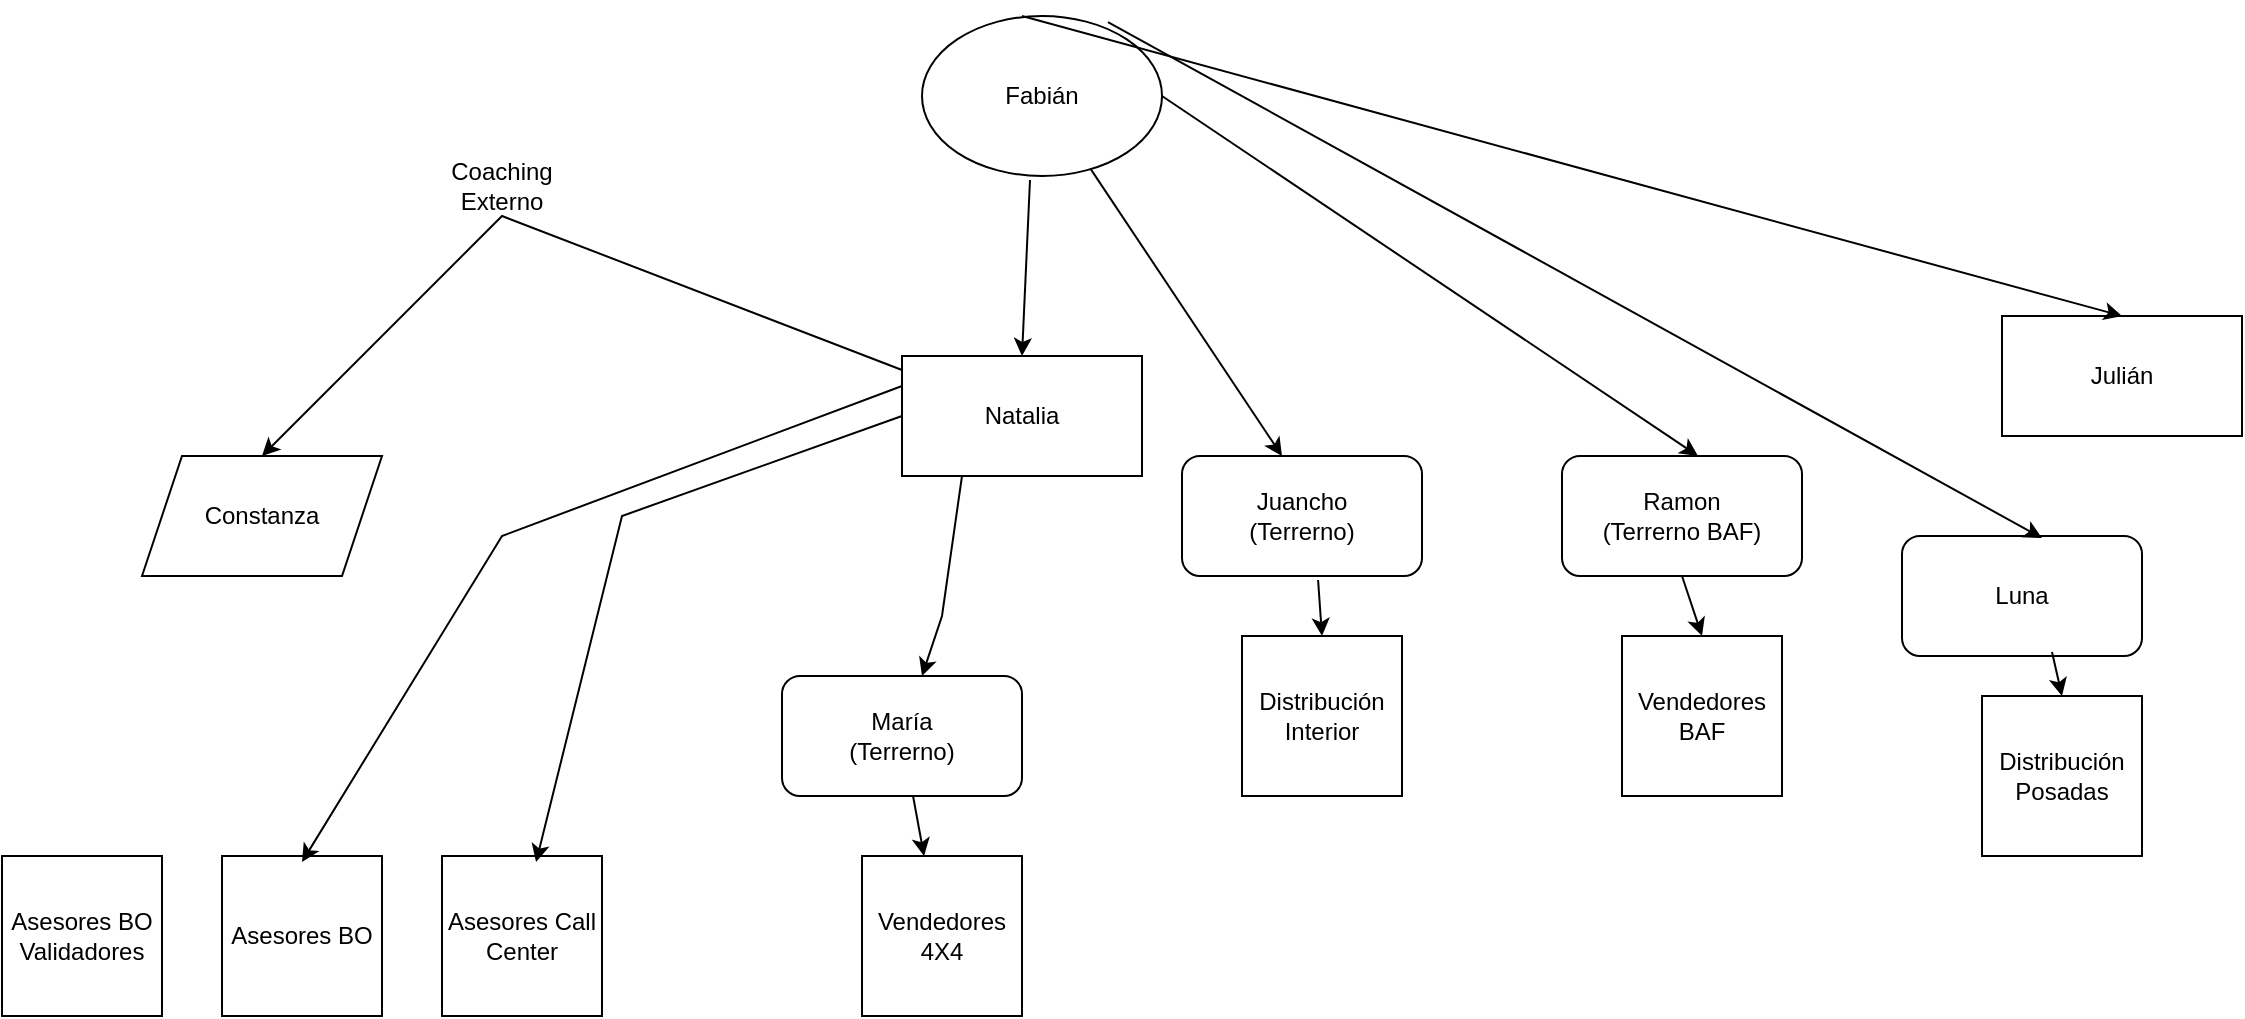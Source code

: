 <mxfile version="24.7.7">
  <diagram name="Página-1" id="y8FsmgQ5lBpO_BRQqTZF">
    <mxGraphModel dx="2084" dy="1860" grid="1" gridSize="10" guides="1" tooltips="1" connect="1" arrows="1" fold="1" page="1" pageScale="1" pageWidth="827" pageHeight="1169" math="0" shadow="0">
      <root>
        <mxCell id="0" />
        <mxCell id="1" parent="0" />
        <mxCell id="r2CR3xi1dDhj-P9-eTeV-1" value="Natalia" style="rounded=0;whiteSpace=wrap;html=1;" vertex="1" parent="1">
          <mxGeometry x="140" y="30" width="120" height="60" as="geometry" />
        </mxCell>
        <mxCell id="r2CR3xi1dDhj-P9-eTeV-2" value="Vendedores 4X4" style="whiteSpace=wrap;html=1;aspect=fixed;" vertex="1" parent="1">
          <mxGeometry x="120" y="280" width="80" height="80" as="geometry" />
        </mxCell>
        <mxCell id="r2CR3xi1dDhj-P9-eTeV-3" value="Juancho&lt;div&gt;(Terrerno)&lt;br&gt;&lt;/div&gt;" style="rounded=1;whiteSpace=wrap;html=1;" vertex="1" parent="1">
          <mxGeometry x="280" y="80" width="120" height="60" as="geometry" />
        </mxCell>
        <mxCell id="r2CR3xi1dDhj-P9-eTeV-4" value="Ramon&lt;div&gt;(Terrerno BAF)&lt;br&gt;&lt;/div&gt;" style="rounded=1;whiteSpace=wrap;html=1;" vertex="1" parent="1">
          <mxGeometry x="470" y="80" width="120" height="60" as="geometry" />
        </mxCell>
        <mxCell id="r2CR3xi1dDhj-P9-eTeV-5" value="Vendedores BAF" style="whiteSpace=wrap;html=1;aspect=fixed;" vertex="1" parent="1">
          <mxGeometry x="500" y="170" width="80" height="80" as="geometry" />
        </mxCell>
        <mxCell id="r2CR3xi1dDhj-P9-eTeV-6" value="Distribución Interior" style="whiteSpace=wrap;html=1;aspect=fixed;" vertex="1" parent="1">
          <mxGeometry x="310" y="170" width="80" height="80" as="geometry" />
        </mxCell>
        <mxCell id="r2CR3xi1dDhj-P9-eTeV-7" value="Luna" style="rounded=1;whiteSpace=wrap;html=1;" vertex="1" parent="1">
          <mxGeometry x="640" y="120" width="120" height="60" as="geometry" />
        </mxCell>
        <mxCell id="r2CR3xi1dDhj-P9-eTeV-8" value="Distribución Posadas" style="whiteSpace=wrap;html=1;aspect=fixed;" vertex="1" parent="1">
          <mxGeometry x="680" y="200" width="80" height="80" as="geometry" />
        </mxCell>
        <mxCell id="r2CR3xi1dDhj-P9-eTeV-9" value="María&lt;div&gt;(Terrerno)&lt;/div&gt;" style="rounded=1;whiteSpace=wrap;html=1;" vertex="1" parent="1">
          <mxGeometry x="80" y="190" width="120" height="60" as="geometry" />
        </mxCell>
        <mxCell id="r2CR3xi1dDhj-P9-eTeV-10" value="Asesores Call Center" style="whiteSpace=wrap;html=1;aspect=fixed;" vertex="1" parent="1">
          <mxGeometry x="-90" y="280" width="80" height="80" as="geometry" />
        </mxCell>
        <mxCell id="r2CR3xi1dDhj-P9-eTeV-11" value="Asesores BO&lt;div&gt;Validadores&lt;/div&gt;" style="whiteSpace=wrap;html=1;aspect=fixed;" vertex="1" parent="1">
          <mxGeometry x="-310" y="280" width="80" height="80" as="geometry" />
        </mxCell>
        <mxCell id="r2CR3xi1dDhj-P9-eTeV-12" value="Asesores BO" style="whiteSpace=wrap;html=1;aspect=fixed;" vertex="1" parent="1">
          <mxGeometry x="-200" y="280" width="80" height="80" as="geometry" />
        </mxCell>
        <mxCell id="r2CR3xi1dDhj-P9-eTeV-15" value="" style="endArrow=classic;html=1;rounded=0;entryX=0.588;entryY=0.038;entryDx=0;entryDy=0;entryPerimeter=0;exitX=0;exitY=0.5;exitDx=0;exitDy=0;" edge="1" parent="1" source="r2CR3xi1dDhj-P9-eTeV-1" target="r2CR3xi1dDhj-P9-eTeV-10">
          <mxGeometry width="50" height="50" relative="1" as="geometry">
            <mxPoint x="-10" y="120" as="sourcePoint" />
            <mxPoint x="40" y="70" as="targetPoint" />
            <Array as="points">
              <mxPoint y="110" />
            </Array>
          </mxGeometry>
        </mxCell>
        <mxCell id="r2CR3xi1dDhj-P9-eTeV-16" value="" style="endArrow=classic;html=1;rounded=0;entryX=0.588;entryY=0.038;entryDx=0;entryDy=0;entryPerimeter=0;exitX=0;exitY=0.25;exitDx=0;exitDy=0;" edge="1" parent="1" source="r2CR3xi1dDhj-P9-eTeV-1">
          <mxGeometry width="50" height="50" relative="1" as="geometry">
            <mxPoint x="23" y="60" as="sourcePoint" />
            <mxPoint x="-160" y="283" as="targetPoint" />
            <Array as="points">
              <mxPoint x="-60" y="120" />
            </Array>
          </mxGeometry>
        </mxCell>
        <mxCell id="r2CR3xi1dDhj-P9-eTeV-17" value="" style="endArrow=classic;html=1;rounded=0;exitX=0.25;exitY=1;exitDx=0;exitDy=0;" edge="1" parent="1" source="r2CR3xi1dDhj-P9-eTeV-1" target="r2CR3xi1dDhj-P9-eTeV-9">
          <mxGeometry width="50" height="50" relative="1" as="geometry">
            <mxPoint x="370" y="90" as="sourcePoint" />
            <mxPoint x="70" y="328" as="targetPoint" />
            <Array as="points">
              <mxPoint x="160" y="160" />
            </Array>
          </mxGeometry>
        </mxCell>
        <mxCell id="r2CR3xi1dDhj-P9-eTeV-21" value="" style="endArrow=classic;html=1;rounded=0;entryX=0.388;entryY=0;entryDx=0;entryDy=0;entryPerimeter=0;" edge="1" parent="1" source="r2CR3xi1dDhj-P9-eTeV-9" target="r2CR3xi1dDhj-P9-eTeV-2">
          <mxGeometry width="50" height="50" relative="1" as="geometry">
            <mxPoint x="90" y="280" as="sourcePoint" />
            <mxPoint x="140" y="230" as="targetPoint" />
          </mxGeometry>
        </mxCell>
        <mxCell id="r2CR3xi1dDhj-P9-eTeV-22" value="" style="endArrow=classic;html=1;rounded=0;entryX=0.5;entryY=0;entryDx=0;entryDy=0;exitX=0.567;exitY=1.033;exitDx=0;exitDy=0;exitPerimeter=0;" edge="1" parent="1" source="r2CR3xi1dDhj-P9-eTeV-3" target="r2CR3xi1dDhj-P9-eTeV-6">
          <mxGeometry width="50" height="50" relative="1" as="geometry">
            <mxPoint x="330" y="280" as="sourcePoint" />
            <mxPoint x="380" y="230" as="targetPoint" />
          </mxGeometry>
        </mxCell>
        <mxCell id="r2CR3xi1dDhj-P9-eTeV-23" value="" style="endArrow=classic;html=1;rounded=0;entryX=0.5;entryY=0;entryDx=0;entryDy=0;exitX=0.5;exitY=1;exitDx=0;exitDy=0;" edge="1" parent="1" source="r2CR3xi1dDhj-P9-eTeV-4" target="r2CR3xi1dDhj-P9-eTeV-5">
          <mxGeometry width="50" height="50" relative="1" as="geometry">
            <mxPoint x="358" y="152" as="sourcePoint" />
            <mxPoint x="360" y="180" as="targetPoint" />
            <Array as="points" />
          </mxGeometry>
        </mxCell>
        <mxCell id="r2CR3xi1dDhj-P9-eTeV-25" value="" style="endArrow=classic;html=1;rounded=0;entryX=0.5;entryY=0;entryDx=0;entryDy=0;exitX=0.625;exitY=0.967;exitDx=0;exitDy=0;exitPerimeter=0;" edge="1" parent="1" source="r2CR3xi1dDhj-P9-eTeV-7" target="r2CR3xi1dDhj-P9-eTeV-8">
          <mxGeometry width="50" height="50" relative="1" as="geometry">
            <mxPoint x="330" y="280" as="sourcePoint" />
            <mxPoint x="380" y="230" as="targetPoint" />
          </mxGeometry>
        </mxCell>
        <mxCell id="r2CR3xi1dDhj-P9-eTeV-26" value="Fabián" style="ellipse;whiteSpace=wrap;html=1;" vertex="1" parent="1">
          <mxGeometry x="150" y="-140" width="120" height="80" as="geometry" />
        </mxCell>
        <mxCell id="r2CR3xi1dDhj-P9-eTeV-27" value="" style="endArrow=classic;html=1;rounded=0;entryX=0.5;entryY=0;entryDx=0;entryDy=0;exitX=0.45;exitY=1.025;exitDx=0;exitDy=0;exitPerimeter=0;" edge="1" parent="1" source="r2CR3xi1dDhj-P9-eTeV-26" target="r2CR3xi1dDhj-P9-eTeV-1">
          <mxGeometry width="50" height="50" relative="1" as="geometry">
            <mxPoint x="330" y="80" as="sourcePoint" />
            <mxPoint x="380" y="30" as="targetPoint" />
          </mxGeometry>
        </mxCell>
        <mxCell id="r2CR3xi1dDhj-P9-eTeV-28" value="" style="endArrow=classic;html=1;rounded=0;entryX=0.5;entryY=0;entryDx=0;entryDy=0;" edge="1" parent="1" source="r2CR3xi1dDhj-P9-eTeV-26">
          <mxGeometry width="50" height="50" relative="1" as="geometry">
            <mxPoint x="334" y="-8" as="sourcePoint" />
            <mxPoint x="330" y="80" as="targetPoint" />
          </mxGeometry>
        </mxCell>
        <mxCell id="r2CR3xi1dDhj-P9-eTeV-29" value="" style="endArrow=classic;html=1;rounded=0;entryX=0.5;entryY=0;entryDx=0;entryDy=0;exitX=1;exitY=0.5;exitDx=0;exitDy=0;" edge="1" parent="1" source="r2CR3xi1dDhj-P9-eTeV-26">
          <mxGeometry width="50" height="50" relative="1" as="geometry">
            <mxPoint x="260" y="-110" as="sourcePoint" />
            <mxPoint x="538" y="80" as="targetPoint" />
          </mxGeometry>
        </mxCell>
        <mxCell id="r2CR3xi1dDhj-P9-eTeV-30" value="" style="endArrow=classic;html=1;rounded=0;entryX=0.583;entryY=0.017;entryDx=0;entryDy=0;entryPerimeter=0;exitX=0.775;exitY=0.038;exitDx=0;exitDy=0;exitPerimeter=0;" edge="1" parent="1" source="r2CR3xi1dDhj-P9-eTeV-26" target="r2CR3xi1dDhj-P9-eTeV-7">
          <mxGeometry width="50" height="50" relative="1" as="geometry">
            <mxPoint x="330" y="80" as="sourcePoint" />
            <mxPoint x="380" y="30" as="targetPoint" />
          </mxGeometry>
        </mxCell>
        <mxCell id="r2CR3xi1dDhj-P9-eTeV-31" value="" style="endArrow=classic;html=1;rounded=0;entryX=0.5;entryY=0;entryDx=0;entryDy=0;exitX=0;exitY=0.117;exitDx=0;exitDy=0;exitPerimeter=0;" edge="1" parent="1" source="r2CR3xi1dDhj-P9-eTeV-1">
          <mxGeometry relative="1" as="geometry">
            <mxPoint x="-70" y="50" as="sourcePoint" />
            <mxPoint x="-180" y="80.0" as="targetPoint" />
            <Array as="points">
              <mxPoint x="-60" y="-40" />
            </Array>
          </mxGeometry>
        </mxCell>
        <mxCell id="r2CR3xi1dDhj-P9-eTeV-33" value="Coaching Externo" style="text;html=1;align=center;verticalAlign=middle;whiteSpace=wrap;rounded=0;" vertex="1" parent="1">
          <mxGeometry x="-90" y="-70" width="60" height="30" as="geometry" />
        </mxCell>
        <mxCell id="r2CR3xi1dDhj-P9-eTeV-34" value="Constanza" style="shape=parallelogram;perimeter=parallelogramPerimeter;whiteSpace=wrap;html=1;fixedSize=1;" vertex="1" parent="1">
          <mxGeometry x="-240" y="80" width="120" height="60" as="geometry" />
        </mxCell>
        <mxCell id="r2CR3xi1dDhj-P9-eTeV-35" value="Julián" style="rounded=0;whiteSpace=wrap;html=1;" vertex="1" parent="1">
          <mxGeometry x="690" y="10" width="120" height="60" as="geometry" />
        </mxCell>
        <mxCell id="r2CR3xi1dDhj-P9-eTeV-36" value="" style="endArrow=classic;html=1;rounded=0;exitX=0.417;exitY=0;exitDx=0;exitDy=0;exitPerimeter=0;entryX=0.5;entryY=0;entryDx=0;entryDy=0;" edge="1" parent="1" source="r2CR3xi1dDhj-P9-eTeV-26" target="r2CR3xi1dDhj-P9-eTeV-35">
          <mxGeometry width="50" height="50" relative="1" as="geometry">
            <mxPoint x="220" y="160" as="sourcePoint" />
            <mxPoint x="720" y="-40" as="targetPoint" />
          </mxGeometry>
        </mxCell>
      </root>
    </mxGraphModel>
  </diagram>
</mxfile>
